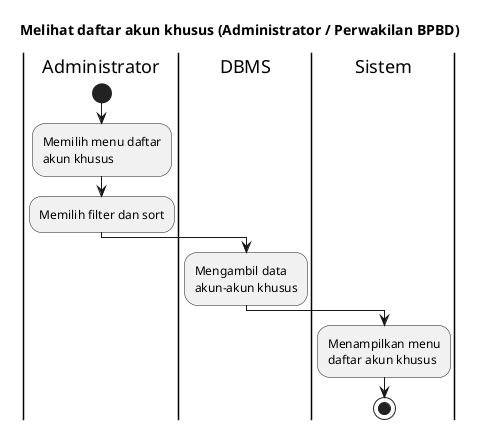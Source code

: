 @startuml UC-MGUSER-009 - Melihat daftar akun khusus
skinparam wrapWidth 140

title Melihat daftar akun khusus (Administrator / Perwakilan BPBD)

|Administrator|
start
:Memilih menu daftar akun khusus;
:Memilih filter dan sort;

|DBMS|
:Mengambil data akun-akun khusus;

|Sistem|
:Menampilkan menu daftar akun khusus;

stop

@enduml